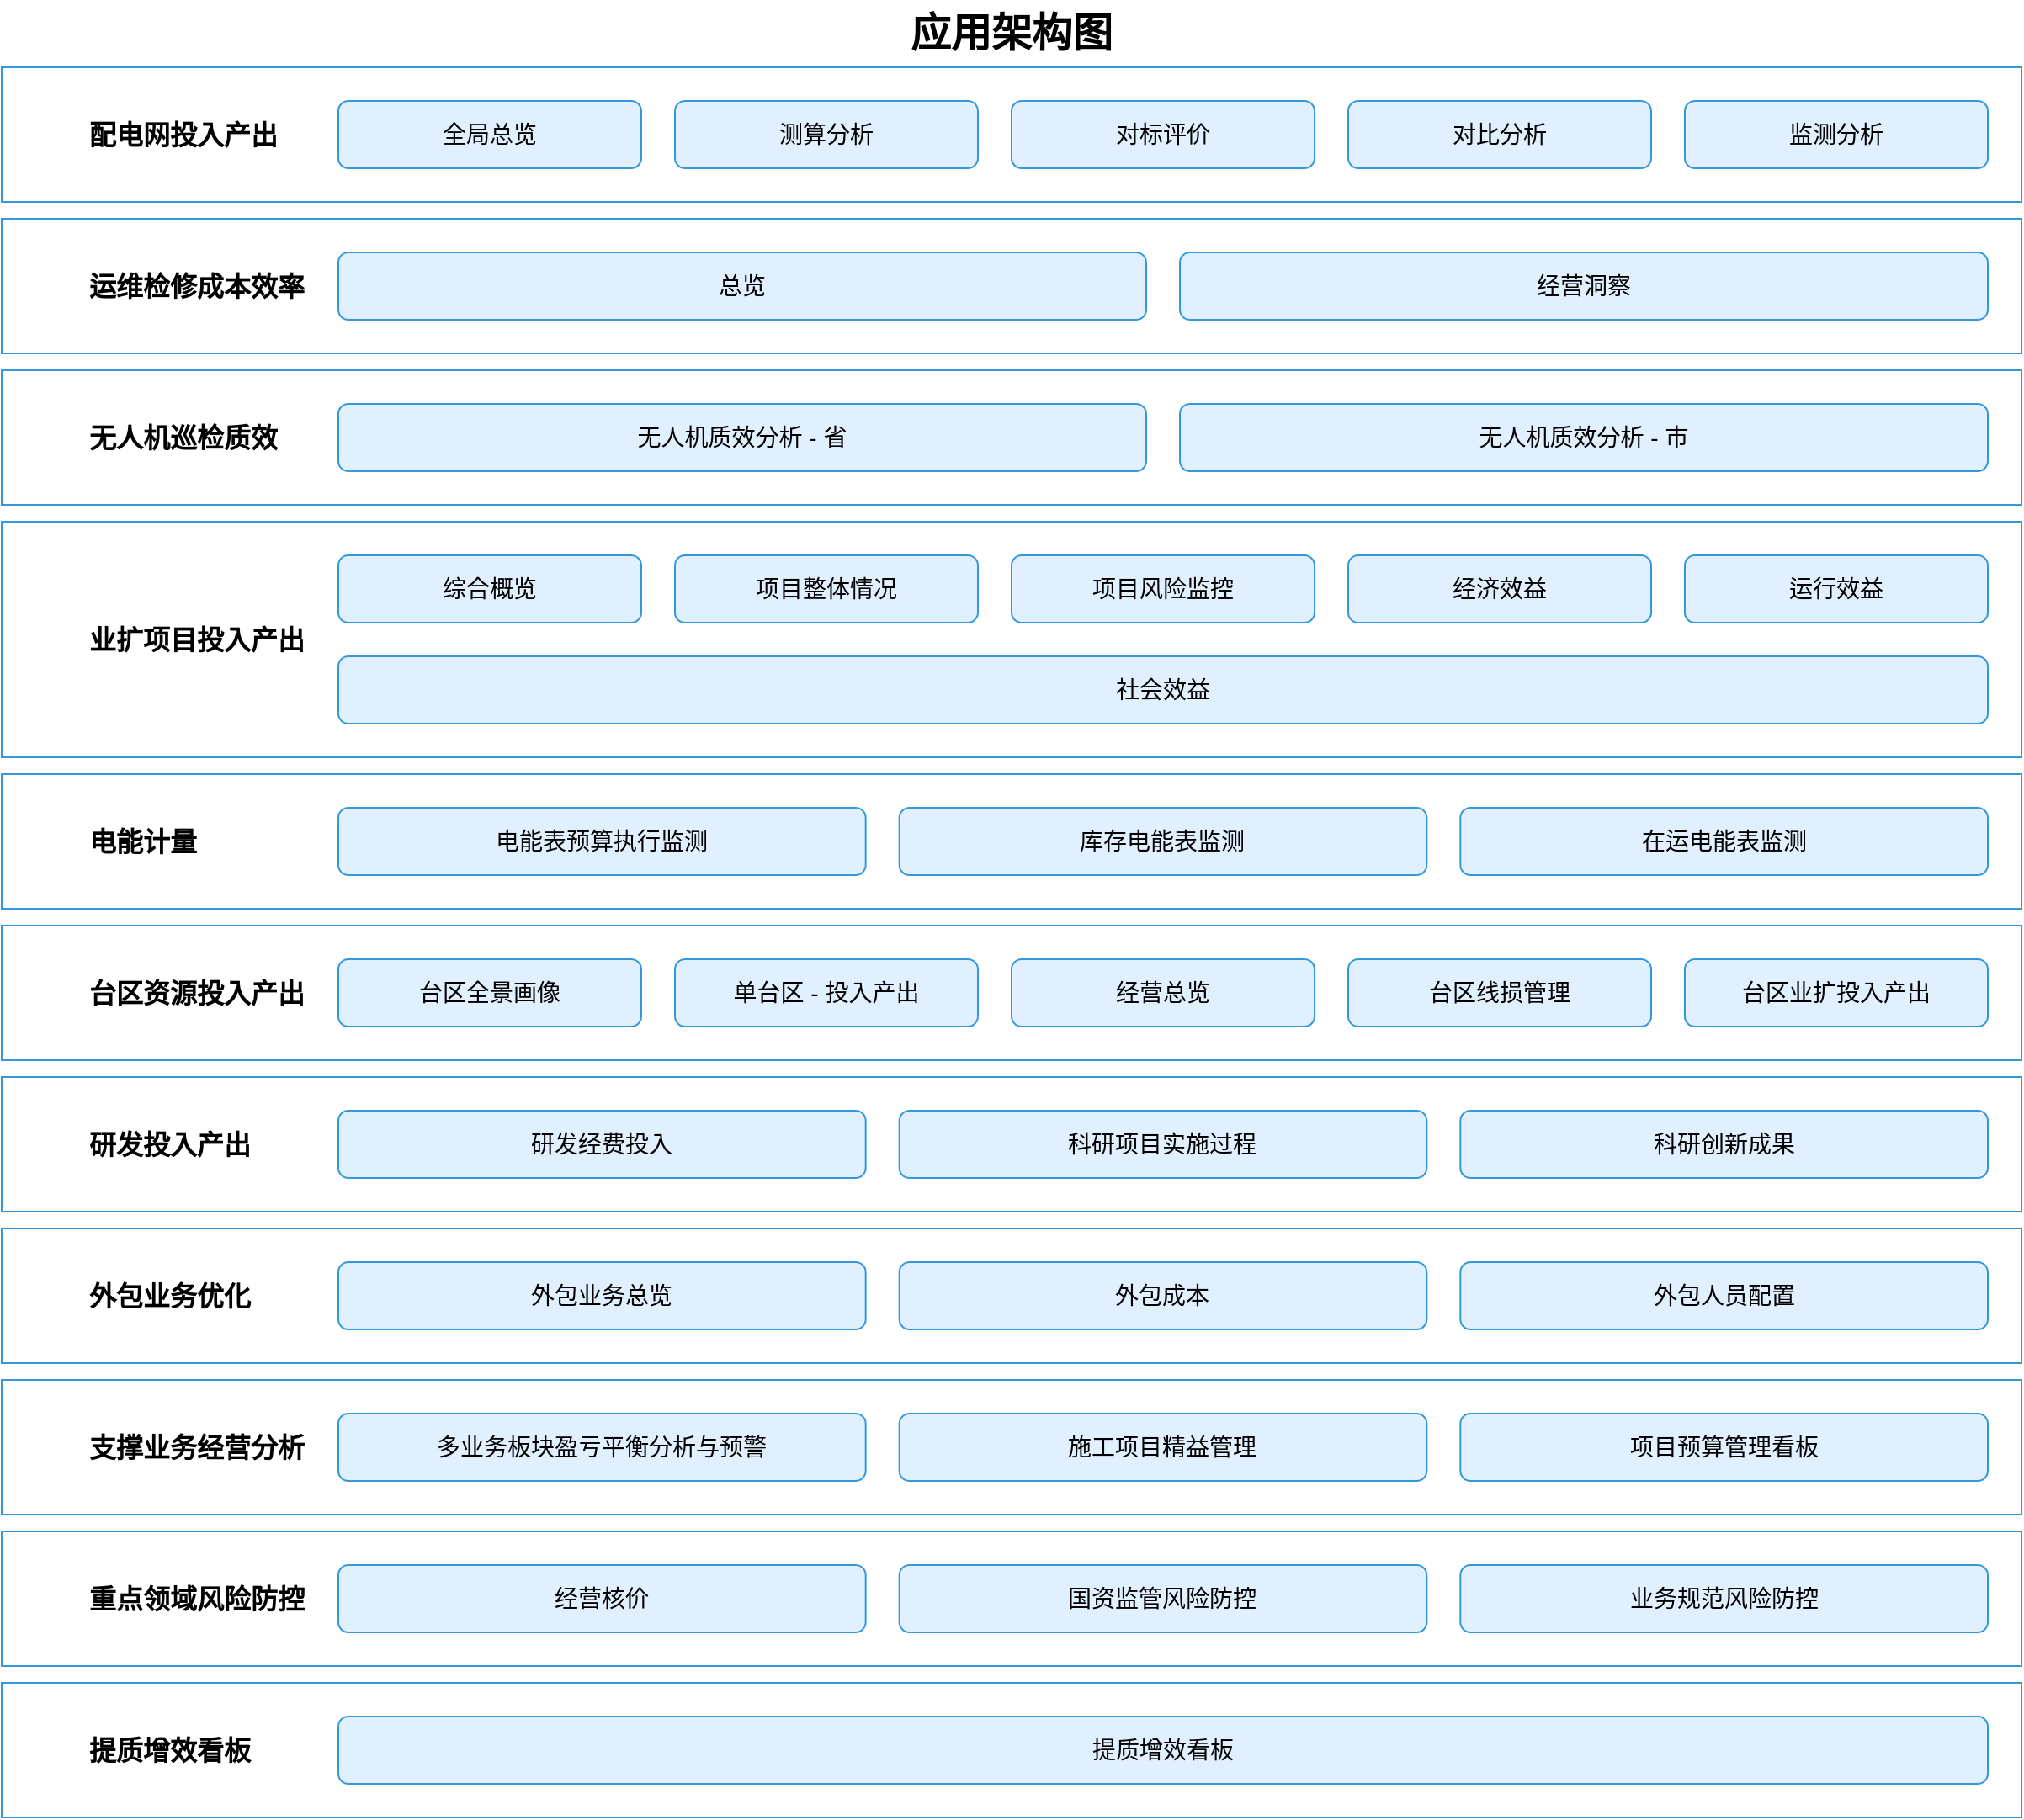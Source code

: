 <mxfile version="21.1.2" type="device">
  <diagram id="finance-fund-analysis-architecture" name="应用架构图">
    <mxGraphModel dx="1727" dy="1010" grid="1" gridSize="10" guides="1" tooltips="1" connect="1" arrows="1" fold="1" page="1" pageScale="1" pageWidth="827" pageHeight="1169" background="#ffffff" math="0" shadow="0">
      <root>
        <mxCell id="0" />
        <mxCell id="1" parent="0" />
        <mxCell id="2" value="应用架构图" style="text;align=center;verticalAlign=middle;whiteSpace=wrap;html=1;fontSize=24;fontStyle=1" parent="1" vertex="1">
          <mxGeometry x="675" y="20" width="250" height="40" as="geometry" />
        </mxCell>
        <mxCell id="3" value="" style="rounded=0;whiteSpace=wrap;html=1;fillColor=none;strokeColor=#3498db" parent="1" vertex="1">
          <mxGeometry x="200" y="60" width="1200" height="80" as="geometry" />
        </mxCell>
        <mxCell id="4" value="配电网投入产出" style="text;align=left;verticalAlign=middle;whiteSpace=wrap;html=1;fontSize=16;fontStyle=1" parent="1" vertex="1">
          <mxGeometry x="250" y="85" width="140" height="30" as="geometry" />
        </mxCell>
        <mxCell id="5" value="全局总览" style="rounded=1;whiteSpace=wrap;html=1;fillColor=#e1f0ff;strokeColor=#3498db;fontSize=14" parent="1" vertex="1">
          <mxGeometry x="400" y="80" width="180" height="40" as="geometry" />
        </mxCell>
        <mxCell id="6" value="测算分析" style="rounded=1;whiteSpace=wrap;html=1;fillColor=#e1f0ff;strokeColor=#3498db;fontSize=14" parent="1" vertex="1">
          <mxGeometry x="600" y="80" width="180" height="40" as="geometry" />
        </mxCell>
        <mxCell id="7" value="对标评价" style="rounded=1;whiteSpace=wrap;html=1;fillColor=#e1f0ff;strokeColor=#3498db;fontSize=14" parent="1" vertex="1">
          <mxGeometry x="800" y="80" width="180" height="40" as="geometry" />
        </mxCell>
        <mxCell id="8" value="对比分析" style="rounded=1;whiteSpace=wrap;html=1;fillColor=#e1f0ff;strokeColor=#3498db;fontSize=14" parent="1" vertex="1">
          <mxGeometry x="1000" y="80" width="180" height="40" as="geometry" />
        </mxCell>
        <mxCell id="9" value="监测分析" style="rounded=1;whiteSpace=wrap;html=1;fillColor=#e1f0ff;strokeColor=#3498db;fontSize=14" parent="1" vertex="1">
          <mxGeometry x="1200" y="80" width="180" height="40" as="geometry" />
        </mxCell>
        <mxCell id="10" value="" style="rounded=0;whiteSpace=wrap;html=1;fillColor=none;strokeColor=#3498db" parent="1" vertex="1">
          <mxGeometry x="200" y="150" width="1200" height="80" as="geometry" />
        </mxCell>
        <mxCell id="11" value="运维检修成本效率" style="text;align=left;verticalAlign=middle;whiteSpace=wrap;html=1;fontSize=16;fontStyle=1" parent="1" vertex="1">
          <mxGeometry x="250" y="175" width="140" height="30" as="geometry" />
        </mxCell>
        <mxCell id="12" value="总览" style="rounded=1;whiteSpace=wrap;html=1;fillColor=#e1f0ff;strokeColor=#3498db;fontSize=14" parent="1" vertex="1">
          <mxGeometry x="400" y="170" width="480" height="40" as="geometry" />
        </mxCell>
        <mxCell id="13" value="经营洞察" style="rounded=1;whiteSpace=wrap;html=1;fillColor=#e1f0ff;strokeColor=#3498db;fontSize=14" parent="1" vertex="1">
          <mxGeometry x="900" y="170" width="480" height="40" as="geometry" />
        </mxCell>
        <mxCell id="14" value="" style="rounded=0;whiteSpace=wrap;html=1;fillColor=none;strokeColor=#3498db" parent="1" vertex="1">
          <mxGeometry x="200" y="240" width="1200" height="80" as="geometry" />
        </mxCell>
        <mxCell id="15" value="无人机巡检质效" style="text;align=left;verticalAlign=middle;whiteSpace=wrap;html=1;fontSize=16;fontStyle=1" parent="1" vertex="1">
          <mxGeometry x="250" y="265" width="140" height="30" as="geometry" />
        </mxCell>
        <mxCell id="16" value="无人机质效分析 - 省" style="rounded=1;whiteSpace=wrap;html=1;fillColor=#e1f0ff;strokeColor=#3498db;fontSize=14" parent="1" vertex="1">
          <mxGeometry x="400" y="260" width="480" height="40" as="geometry" />
        </mxCell>
        <mxCell id="17" value="无人机质效分析 - 市" style="rounded=1;whiteSpace=wrap;html=1;fillColor=#e1f0ff;strokeColor=#3498db;fontSize=14" parent="1" vertex="1">
          <mxGeometry x="900" y="260" width="480" height="40" as="geometry" />
        </mxCell>
        <mxCell id="18" value="" style="rounded=0;whiteSpace=wrap;html=1;fillColor=none;strokeColor=#3498db" parent="1" vertex="1">
          <mxGeometry x="200" y="330" width="1200" height="140" as="geometry" />
        </mxCell>
        <mxCell id="19" value="业扩项目投入产出" style="text;align=left;verticalAlign=middle;whiteSpace=wrap;html=1;fontSize=16;fontStyle=1" parent="1" vertex="1">
          <mxGeometry x="250" y="385" width="140" height="30" as="geometry" />
        </mxCell>
        <mxCell id="20" value="综合概览" style="rounded=1;whiteSpace=wrap;html=1;fillColor=#e1f0ff;strokeColor=#3498db;fontSize=14" parent="1" vertex="1">
          <mxGeometry x="400" y="350" width="180" height="40" as="geometry" />
        </mxCell>
        <mxCell id="21" value="项目整体情况" style="rounded=1;whiteSpace=wrap;html=1;fillColor=#e1f0ff;strokeColor=#3498db;fontSize=14" parent="1" vertex="1">
          <mxGeometry x="600" y="350" width="180" height="40" as="geometry" />
        </mxCell>
        <mxCell id="22" value="项目风险监控" style="rounded=1;whiteSpace=wrap;html=1;fillColor=#e1f0ff;strokeColor=#3498db;fontSize=14" parent="1" vertex="1">
          <mxGeometry x="800" y="350" width="180" height="40" as="geometry" />
        </mxCell>
        <mxCell id="23" value="经济效益" style="rounded=1;whiteSpace=wrap;html=1;fillColor=#e1f0ff;strokeColor=#3498db;fontSize=14" parent="1" vertex="1">
          <mxGeometry x="1000" y="350" width="180" height="40" as="geometry" />
        </mxCell>
        <mxCell id="24" value="运行效益" style="rounded=1;whiteSpace=wrap;html=1;fillColor=#e1f0ff;strokeColor=#3498db;fontSize=14" parent="1" vertex="1">
          <mxGeometry x="1200" y="350" width="180" height="40" as="geometry" />
        </mxCell>
        <mxCell id="25" value="社会效益" style="rounded=1;whiteSpace=wrap;html=1;fillColor=#e1f0ff;strokeColor=#3498db;fontSize=14" parent="1" vertex="1">
          <mxGeometry x="400" y="410" width="980" height="40" as="geometry" />
        </mxCell>
        <mxCell id="26" value="" style="rounded=0;whiteSpace=wrap;html=1;fillColor=none;strokeColor=#3498db" parent="1" vertex="1">
          <mxGeometry x="200" y="480" width="1200" height="80" as="geometry" />
        </mxCell>
        <mxCell id="27" value="电能计量" style="text;align=left;verticalAlign=middle;whiteSpace=wrap;html=1;fontSize=16;fontStyle=1" parent="1" vertex="1">
          <mxGeometry x="250" y="505" width="140" height="30" as="geometry" />
        </mxCell>
        <mxCell id="28" value="电能表预算执行监测" style="rounded=1;whiteSpace=wrap;html=1;fillColor=#e1f0ff;strokeColor=#3498db;fontSize=14" parent="1" vertex="1">
          <mxGeometry x="400" y="500" width="313.333" height="40" as="geometry" />
        </mxCell>
        <mxCell id="29" value="库存电能表监测" style="rounded=1;whiteSpace=wrap;html=1;fillColor=#e1f0ff;strokeColor=#3498db;fontSize=14" parent="1" vertex="1">
          <mxGeometry x="733.333" y="500" width="313.333" height="40" as="geometry" />
        </mxCell>
        <mxCell id="30" value="在运电能表监测" style="rounded=1;whiteSpace=wrap;html=1;fillColor=#e1f0ff;strokeColor=#3498db;fontSize=14" parent="1" vertex="1">
          <mxGeometry x="1066.667" y="500" width="313.333" height="40" as="geometry" />
        </mxCell>
        <mxCell id="31" value="" style="rounded=0;whiteSpace=wrap;html=1;fillColor=none;strokeColor=#3498db" parent="1" vertex="1">
          <mxGeometry x="200" y="570" width="1200" height="80" as="geometry" />
        </mxCell>
        <mxCell id="32" value="台区资源投入产出" style="text;align=left;verticalAlign=middle;whiteSpace=wrap;html=1;fontSize=16;fontStyle=1" parent="1" vertex="1">
          <mxGeometry x="250" y="595" width="140" height="30" as="geometry" />
        </mxCell>
        <mxCell id="33" value="台区全景画像" style="rounded=1;whiteSpace=wrap;html=1;fillColor=#e1f0ff;strokeColor=#3498db;fontSize=14" parent="1" vertex="1">
          <mxGeometry x="400" y="590" width="180" height="40" as="geometry" />
        </mxCell>
        <mxCell id="34" value="单台区 - 投入产出" style="rounded=1;whiteSpace=wrap;html=1;fillColor=#e1f0ff;strokeColor=#3498db;fontSize=14" parent="1" vertex="1">
          <mxGeometry x="600" y="590" width="180" height="40" as="geometry" />
        </mxCell>
        <mxCell id="35" value="经营总览" style="rounded=1;whiteSpace=wrap;html=1;fillColor=#e1f0ff;strokeColor=#3498db;fontSize=14" parent="1" vertex="1">
          <mxGeometry x="800" y="590" width="180" height="40" as="geometry" />
        </mxCell>
        <mxCell id="36" value="台区线损管理" style="rounded=1;whiteSpace=wrap;html=1;fillColor=#e1f0ff;strokeColor=#3498db;fontSize=14" parent="1" vertex="1">
          <mxGeometry x="1000" y="590" width="180" height="40" as="geometry" />
        </mxCell>
        <mxCell id="37" value="台区业扩投入产出" style="rounded=1;whiteSpace=wrap;html=1;fillColor=#e1f0ff;strokeColor=#3498db;fontSize=14" parent="1" vertex="1">
          <mxGeometry x="1200" y="590" width="180" height="40" as="geometry" />
        </mxCell>
        <mxCell id="38" value="" style="rounded=0;whiteSpace=wrap;html=1;fillColor=none;strokeColor=#3498db" parent="1" vertex="1">
          <mxGeometry x="200" y="660" width="1200" height="80" as="geometry" />
        </mxCell>
        <mxCell id="39" value="研发投入产出" style="text;align=left;verticalAlign=middle;whiteSpace=wrap;html=1;fontSize=16;fontStyle=1" parent="1" vertex="1">
          <mxGeometry x="250" y="685" width="140" height="30" as="geometry" />
        </mxCell>
        <mxCell id="40" value="研发经费投入" style="rounded=1;whiteSpace=wrap;html=1;fillColor=#e1f0ff;strokeColor=#3498db;fontSize=14" parent="1" vertex="1">
          <mxGeometry x="400" y="680" width="313.333" height="40" as="geometry" />
        </mxCell>
        <mxCell id="41" value="科研项目实施过程" style="rounded=1;whiteSpace=wrap;html=1;fillColor=#e1f0ff;strokeColor=#3498db;fontSize=14" parent="1" vertex="1">
          <mxGeometry x="733.333" y="680" width="313.333" height="40" as="geometry" />
        </mxCell>
        <mxCell id="42" value="科研创新成果" style="rounded=1;whiteSpace=wrap;html=1;fillColor=#e1f0ff;strokeColor=#3498db;fontSize=14" parent="1" vertex="1">
          <mxGeometry x="1066.667" y="680" width="313.333" height="40" as="geometry" />
        </mxCell>
        <mxCell id="43" value="" style="rounded=0;whiteSpace=wrap;html=1;fillColor=none;strokeColor=#3498db" parent="1" vertex="1">
          <mxGeometry x="200" y="750" width="1200" height="80" as="geometry" />
        </mxCell>
        <mxCell id="44" value="外包业务优化" style="text;align=left;verticalAlign=middle;whiteSpace=wrap;html=1;fontSize=16;fontStyle=1" parent="1" vertex="1">
          <mxGeometry x="250" y="775" width="140" height="30" as="geometry" />
        </mxCell>
        <mxCell id="45" value="外包业务总览" style="rounded=1;whiteSpace=wrap;html=1;fillColor=#e1f0ff;strokeColor=#3498db;fontSize=14" parent="1" vertex="1">
          <mxGeometry x="400" y="770" width="313.333" height="40" as="geometry" />
        </mxCell>
        <mxCell id="46" value="外包成本" style="rounded=1;whiteSpace=wrap;html=1;fillColor=#e1f0ff;strokeColor=#3498db;fontSize=14" parent="1" vertex="1">
          <mxGeometry x="733.333" y="770" width="313.333" height="40" as="geometry" />
        </mxCell>
        <mxCell id="47" value="外包人员配置" style="rounded=1;whiteSpace=wrap;html=1;fillColor=#e1f0ff;strokeColor=#3498db;fontSize=14" parent="1" vertex="1">
          <mxGeometry x="1066.667" y="770" width="313.333" height="40" as="geometry" />
        </mxCell>
        <mxCell id="48" value="" style="rounded=0;whiteSpace=wrap;html=1;fillColor=none;strokeColor=#3498db" parent="1" vertex="1">
          <mxGeometry x="200" y="840" width="1200" height="80" as="geometry" />
        </mxCell>
        <mxCell id="49" value="支撑业务经营分析" style="text;align=left;verticalAlign=middle;whiteSpace=wrap;html=1;fontSize=16;fontStyle=1" parent="1" vertex="1">
          <mxGeometry x="250" y="865" width="140" height="30" as="geometry" />
        </mxCell>
        <mxCell id="50" value="多业务板块盈亏平衡分析与预警" style="rounded=1;whiteSpace=wrap;html=1;fillColor=#e1f0ff;strokeColor=#3498db;fontSize=14" parent="1" vertex="1">
          <mxGeometry x="400" y="860" width="313.333" height="40" as="geometry" />
        </mxCell>
        <mxCell id="51" value="施工项目精益管理" style="rounded=1;whiteSpace=wrap;html=1;fillColor=#e1f0ff;strokeColor=#3498db;fontSize=14" parent="1" vertex="1">
          <mxGeometry x="733.333" y="860" width="313.333" height="40" as="geometry" />
        </mxCell>
        <mxCell id="52" value="项目预算管理看板" style="rounded=1;whiteSpace=wrap;html=1;fillColor=#e1f0ff;strokeColor=#3498db;fontSize=14" parent="1" vertex="1">
          <mxGeometry x="1066.667" y="860" width="313.333" height="40" as="geometry" />
        </mxCell>
        <mxCell id="53" value="" style="rounded=0;whiteSpace=wrap;html=1;fillColor=none;strokeColor=#3498db" parent="1" vertex="1">
          <mxGeometry x="200" y="930" width="1200" height="80" as="geometry" />
        </mxCell>
        <mxCell id="54" value="重点领域风险防控" style="text;align=left;verticalAlign=middle;whiteSpace=wrap;html=1;fontSize=16;fontStyle=1" parent="1" vertex="1">
          <mxGeometry x="250" y="955" width="140" height="30" as="geometry" />
        </mxCell>
        <mxCell id="55" value="经营核价" style="rounded=1;whiteSpace=wrap;html=1;fillColor=#e1f0ff;strokeColor=#3498db;fontSize=14" parent="1" vertex="1">
          <mxGeometry x="400" y="950" width="313.333" height="40" as="geometry" />
        </mxCell>
        <mxCell id="56" value="国资监管风险防控" style="rounded=1;whiteSpace=wrap;html=1;fillColor=#e1f0ff;strokeColor=#3498db;fontSize=14" parent="1" vertex="1">
          <mxGeometry x="733.333" y="950" width="313.333" height="40" as="geometry" />
        </mxCell>
        <mxCell id="57" value="业务规范风险防控" style="rounded=1;whiteSpace=wrap;html=1;fillColor=#e1f0ff;strokeColor=#3498db;fontSize=14" parent="1" vertex="1">
          <mxGeometry x="1066.667" y="950" width="313.333" height="40" as="geometry" />
        </mxCell>
        <mxCell id="58" value="" style="rounded=0;whiteSpace=wrap;html=1;fillColor=none;strokeColor=#3498db" parent="1" vertex="1">
          <mxGeometry x="200" y="1020" width="1200" height="80" as="geometry" />
        </mxCell>
        <mxCell id="59" value="提质增效看板" style="text;align=left;verticalAlign=middle;whiteSpace=wrap;html=1;fontSize=16;fontStyle=1" parent="1" vertex="1">
          <mxGeometry x="250" y="1045" width="140" height="30" as="geometry" />
        </mxCell>
        <mxCell id="60" value="提质增效看板" style="rounded=1;whiteSpace=wrap;html=1;fillColor=#e1f0ff;strokeColor=#3498db;fontSize=14" parent="1" vertex="1">
          <mxGeometry x="400" y="1040" width="980" height="40" as="geometry" />
        </mxCell>
      </root>
    </mxGraphModel>
  </diagram>
</mxfile>
